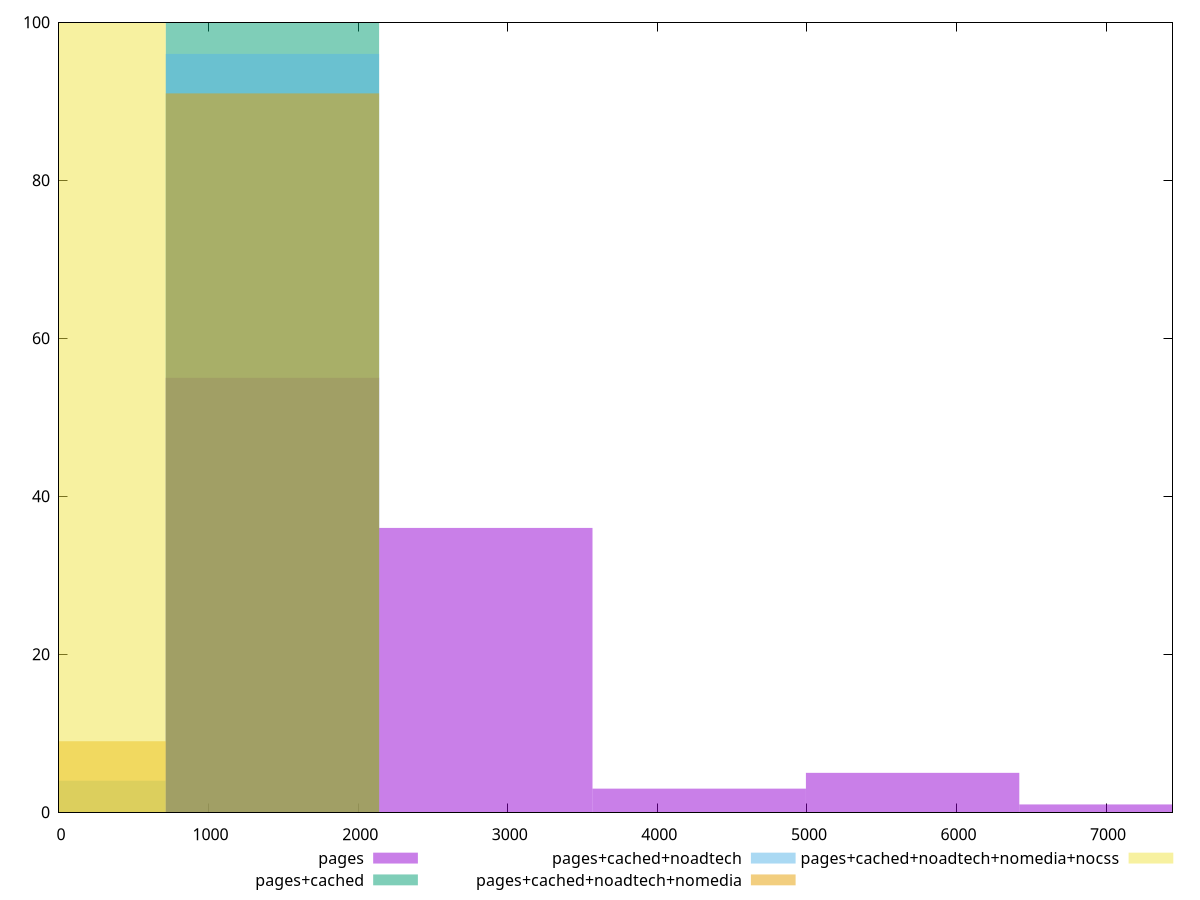 reset

$pages <<EOF
1426.6402577681379 55
2853.2805155362757 36
5706.5610310725515 5
7133.20128884069 1
4279.920773304413 3
EOF

$pagesCached <<EOF
1426.6402577681379 100
EOF

$pagesCachedNoadtech <<EOF
1426.6402577681379 96
0 4
EOF

$pagesCachedNoadtechNomedia <<EOF
1426.6402577681379 91
0 9
EOF

$pagesCachedNoadtechNomediaNocss <<EOF
0 100
EOF

set key outside below
set boxwidth 1426.6402577681379
set xrange [0:7444]
set yrange [0:100]
set trange [0:100]
set style fill transparent solid 0.5 noborder
set terminal svg size 640, 530 enhanced background rgb 'white'
set output "report_00025_2021-02-22T21:38:55.199Z/render-blocking-resources/comparison/histogram/all_raw.svg"

plot $pages title "pages" with boxes, \
     $pagesCached title "pages+cached" with boxes, \
     $pagesCachedNoadtech title "pages+cached+noadtech" with boxes, \
     $pagesCachedNoadtechNomedia title "pages+cached+noadtech+nomedia" with boxes, \
     $pagesCachedNoadtechNomediaNocss title "pages+cached+noadtech+nomedia+nocss" with boxes

reset
